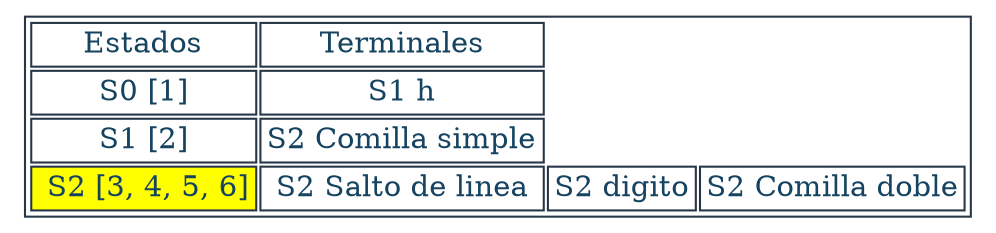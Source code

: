digraph T {
aHtmlTable [
   shape=plaintext
   color="#283747" fontcolor="#154360" label=<

   <table border='1' cellborder='1'>
   <tr>
      <td>Estados</td>
      <td>Terminales</td>
   </tr><tr><td>S0 [1]</td><td>S1 h</td></tr><tr><td>S1 [2]</td><td>S2 Comilla simple</td></tr><tr><td bgcolor="yellow"> S2 [3, 4, 5, 6]</td><td>S2 Salto de linea</td><td>S2 digito</td><td>S2 Comilla doble</td></tr></table>

   >]; 

}